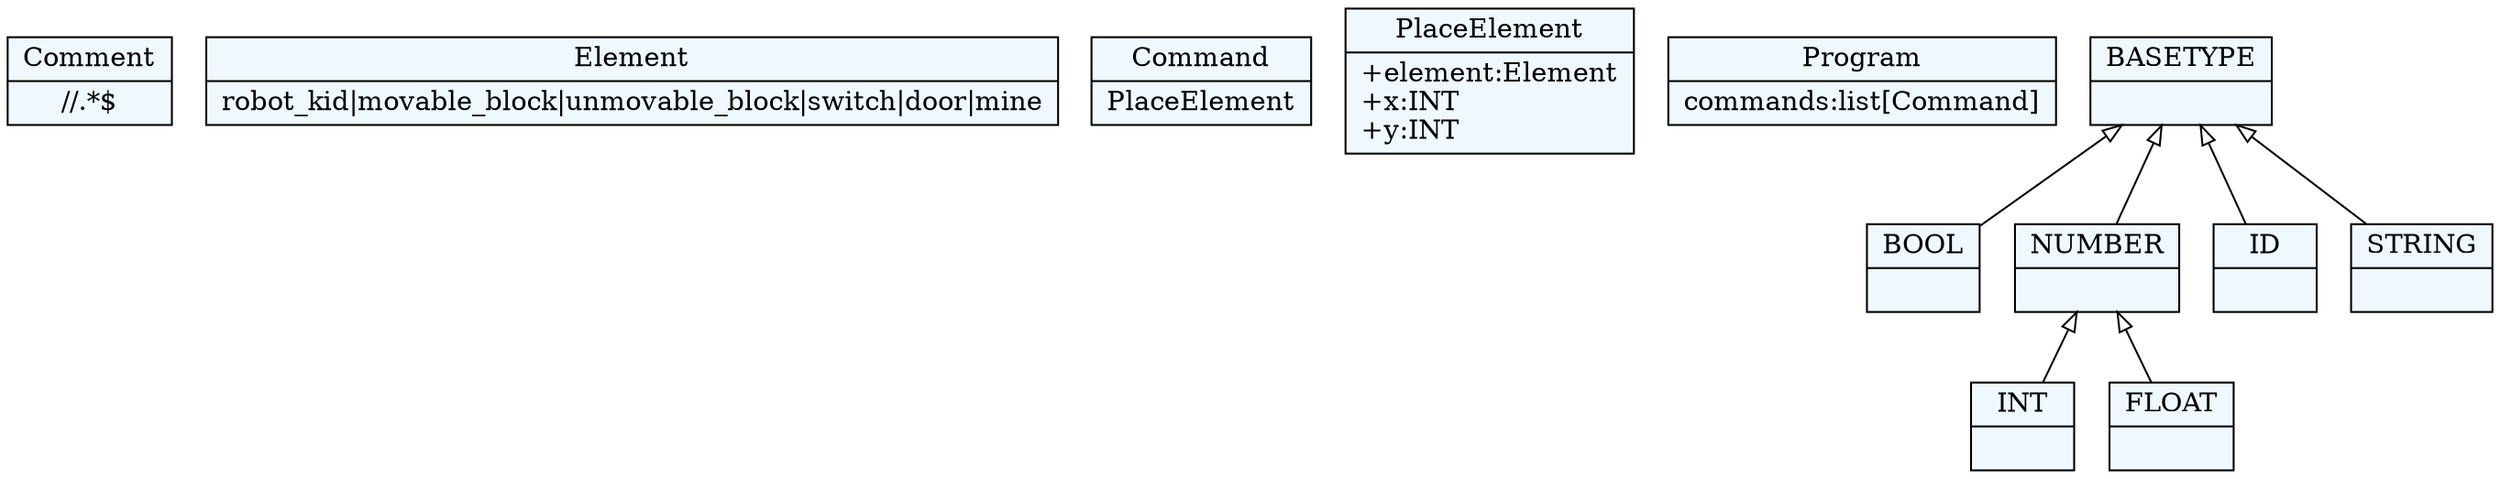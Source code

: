 
    digraph xtext {
    fontname = "Bitstream Vera Sans"
    fontsize = 8
    node[
        shape=record,
        style=filled,
        fillcolor=aliceblue
    ]
    edge[dir=black,arrowtail=empty]


33703280[ label="{Comment|\/\/.*$}"]

33702832[ label="{Element|robot_kid\|movable_block\|unmovable_block\|switch\|door\|mine}"]

33701936[ label="{Command|PlaceElement}"]

33702384[ label="{PlaceElement|+element:Element\l+x:INT\l+y:INT\l}"]

25773872[ label="{Program|commands:list[Command]\l}"]

25762032[ label="{BOOL|}"]

25772080[ label="{BASETYPE|}"]
25772080 -> 25763376 [dir=back]
25772080 -> 25762032 [dir=back]
25772080 -> 25761136 [dir=back]
25772080 -> 25761584 [dir=back]

25762480[ label="{INT|}"]

25761584[ label="{STRING|}"]

25763376[ label="{NUMBER|}"]
25763376 -> 25762928 [dir=back]
25763376 -> 25762480 [dir=back]

25761136[ label="{ID|}"]

25762928[ label="{FLOAT|}"]


}
